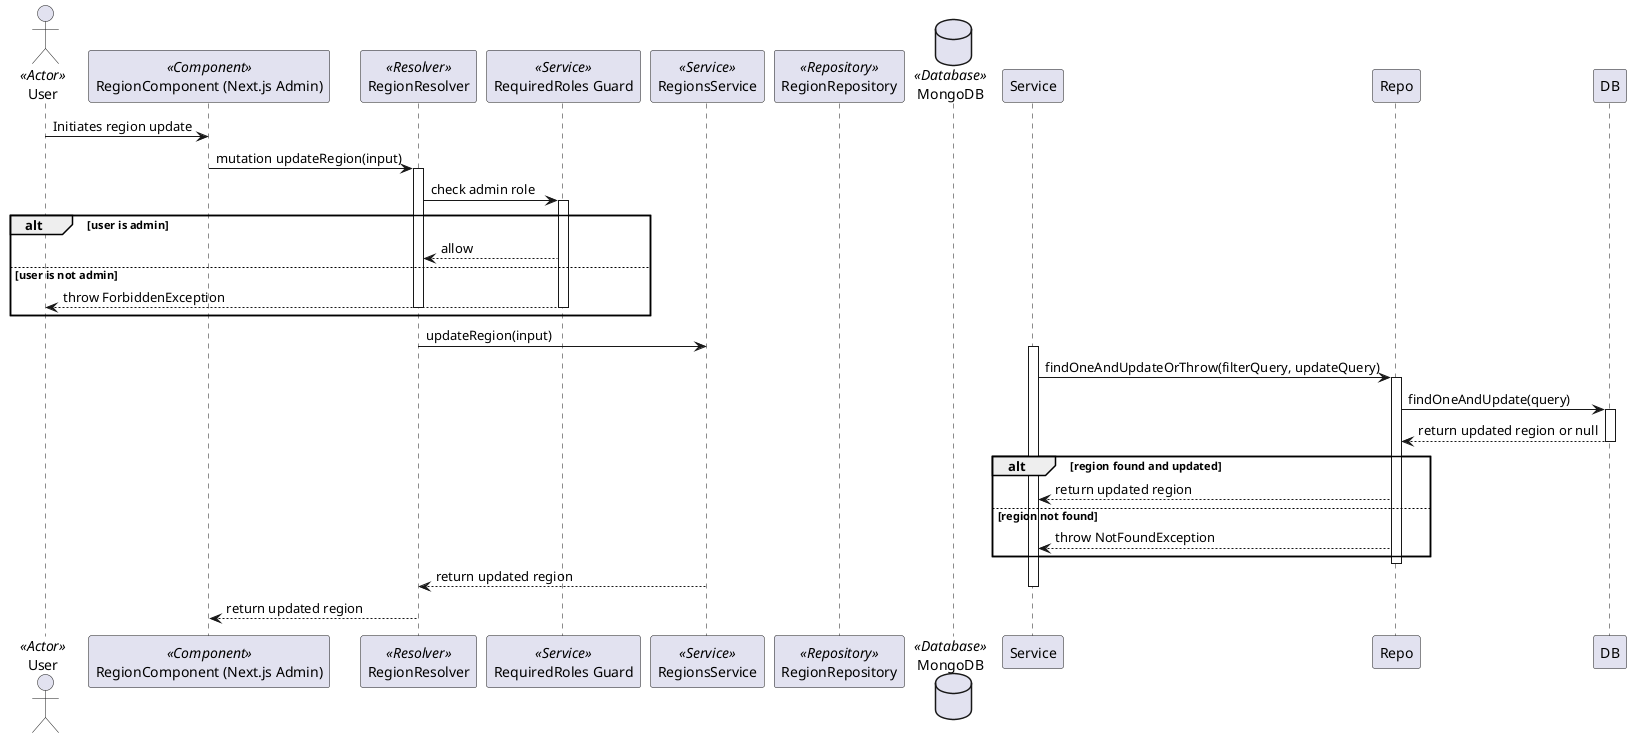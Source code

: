 @startuml Region - Update Region

actor User <<Actor>>
participant "RegionComponent (Next.js Admin)" as RegionComponent <<Component>>
participant "RegionResolver" as Resolver <<Resolver>>
participant "RequiredRoles Guard" as Guard <<Service>>
participant "RegionsService" as RegionsService <<Service>>
participant "RegionRepository" as RegionRepository <<Repository>>
database "MongoDB" as MongoDB <<Database>>

User -> RegionComponent: Initiates region update
RegionComponent -> Resolver: mutation updateRegion(input)
activate Resolver

Resolver -> Guard: check admin role
activate Guard
alt user is admin
    Guard --> Resolver: allow
else user is not admin
    Guard --> User: throw ForbiddenException
    deactivate Resolver
    deactivate Guard
end
deactivate Guard

Resolver -> RegionsService: updateRegion(input)
activate Service

Service -> Repo: findOneAndUpdateOrThrow(filterQuery, updateQuery)
activate Repo
Repo -> DB: findOneAndUpdate(query)
activate DB
DB --> Repo: return updated region or null
deactivate DB

alt region found and updated
    Repo --> Service: return updated region
else region not found
    Repo --> Service: throw NotFoundException
end
deactivate Repo

RegionsService --> Resolver: return updated region
deactivate Service
Resolver --> RegionComponent: return updated region
deactivate Resolver

@enduml 